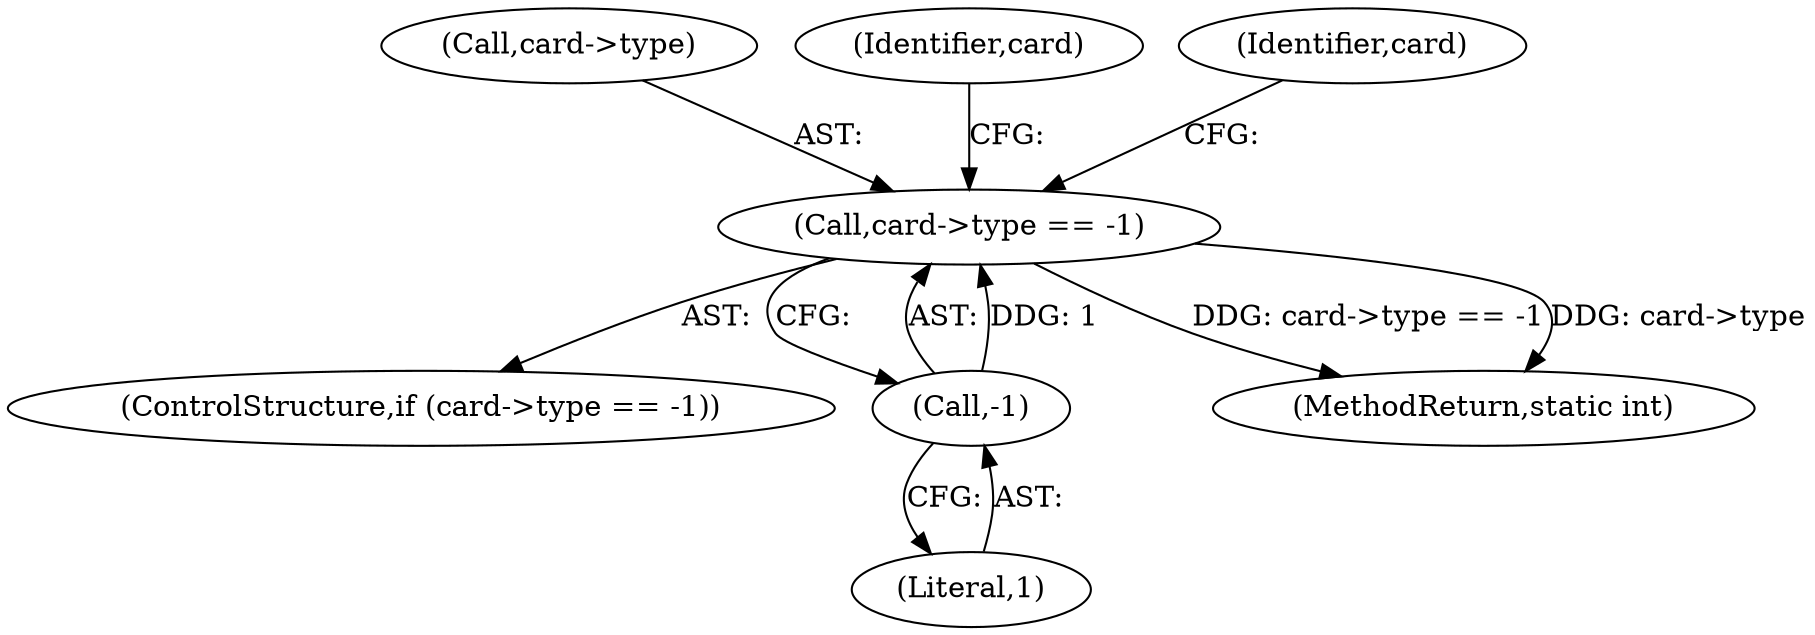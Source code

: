 digraph "0_OpenSC_8fe377e93b4b56060e5bbfb6f3142ceaeca744fa_15@pointer" {
"1000377" [label="(Call,card->type == -1)"];
"1000381" [label="(Call,-1)"];
"1000378" [label="(Call,card->type)"];
"1000377" [label="(Call,card->type == -1)"];
"1000390" [label="(Identifier,card)"];
"1000381" [label="(Call,-1)"];
"1000382" [label="(Literal,1)"];
"1000385" [label="(Identifier,card)"];
"1000376" [label="(ControlStructure,if (card->type == -1))"];
"1000526" [label="(MethodReturn,static int)"];
"1000377" -> "1000376"  [label="AST: "];
"1000377" -> "1000381"  [label="CFG: "];
"1000378" -> "1000377"  [label="AST: "];
"1000381" -> "1000377"  [label="AST: "];
"1000385" -> "1000377"  [label="CFG: "];
"1000390" -> "1000377"  [label="CFG: "];
"1000377" -> "1000526"  [label="DDG: card->type == -1"];
"1000377" -> "1000526"  [label="DDG: card->type"];
"1000381" -> "1000377"  [label="DDG: 1"];
"1000381" -> "1000382"  [label="CFG: "];
"1000382" -> "1000381"  [label="AST: "];
}
